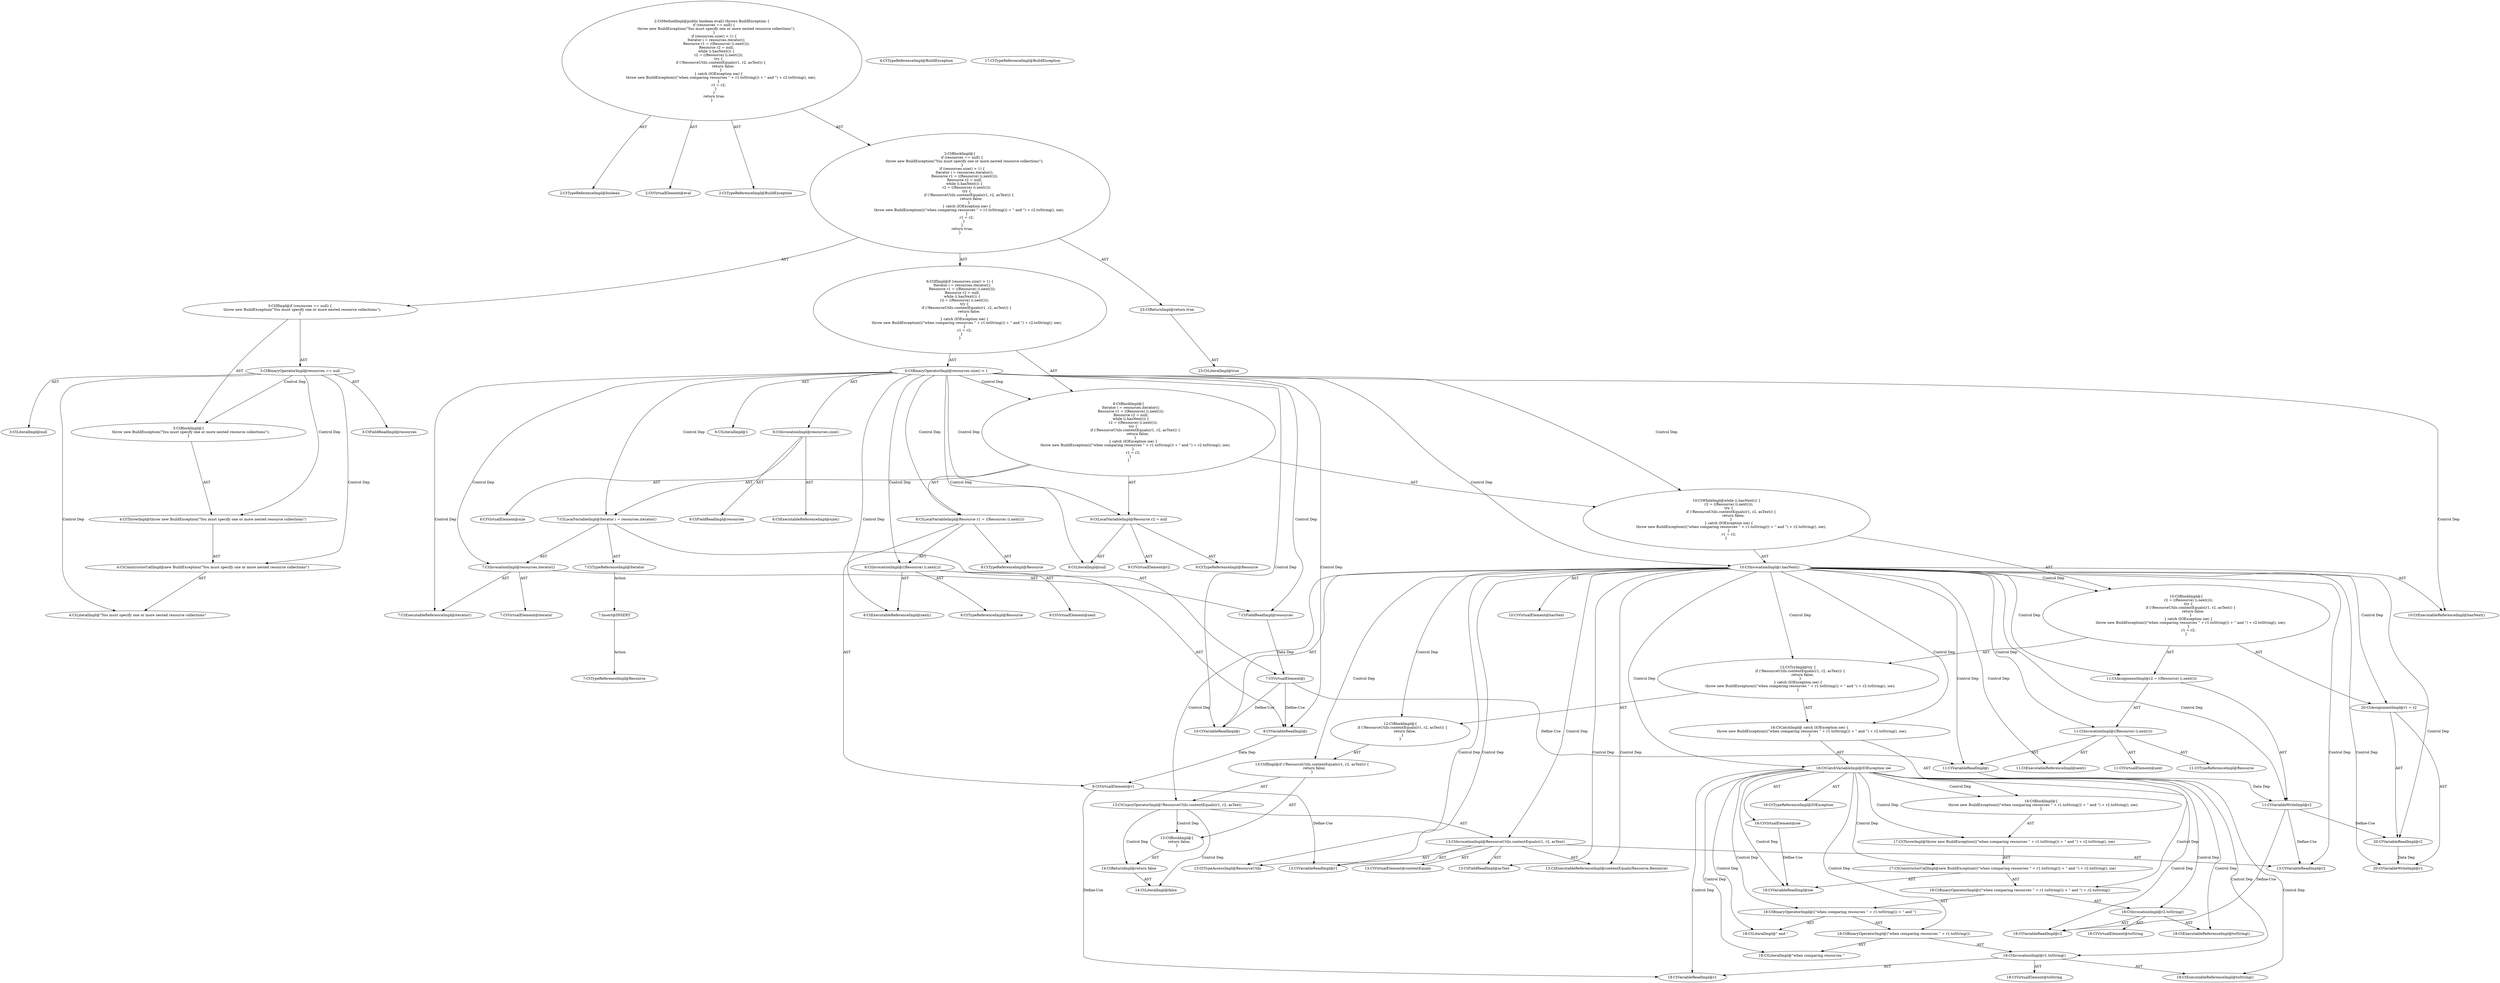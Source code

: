 digraph "eval#?" {
0 [label="2:CtTypeReferenceImpl@boolean" shape=ellipse]
1 [label="2:CtVirtualElement@eval" shape=ellipse]
2 [label="2:CtTypeReferenceImpl@BuildException" shape=ellipse]
3 [label="3:CtFieldReadImpl@resources" shape=ellipse]
4 [label="3:CtLiteralImpl@null" shape=ellipse]
5 [label="3:CtBinaryOperatorImpl@resources == null" shape=ellipse]
6 [label="4:CtTypeReferenceImpl@BuildException" shape=ellipse]
7 [label="4:CtLiteralImpl@\"You must specify one or more nested resource collections\"" shape=ellipse]
8 [label="4:CtConstructorCallImpl@new BuildException(\"You must specify one or more nested resource collections\")" shape=ellipse]
9 [label="4:CtThrowImpl@throw new BuildException(\"You must specify one or more nested resource collections\")" shape=ellipse]
10 [label="3:CtBlockImpl@\{
    throw new BuildException(\"You must specify one or more nested resource collections\");
\}" shape=ellipse]
11 [label="3:CtIfImpl@if (resources == null) \{
    throw new BuildException(\"You must specify one or more nested resource collections\");
\}" shape=ellipse]
12 [label="6:CtExecutableReferenceImpl@size()" shape=ellipse]
13 [label="6:CtVirtualElement@size" shape=ellipse]
14 [label="6:CtFieldReadImpl@resources" shape=ellipse]
15 [label="6:CtInvocationImpl@resources.size()" shape=ellipse]
16 [label="6:CtLiteralImpl@1" shape=ellipse]
17 [label="6:CtBinaryOperatorImpl@resources.size() > 1" shape=ellipse]
18 [label="7:CtTypeReferenceImpl@Iterator" shape=ellipse]
19 [label="7:CtExecutableReferenceImpl@iterator()" shape=ellipse]
20 [label="7:CtVirtualElement@iterator" shape=ellipse]
21 [label="7:CtFieldReadImpl@resources" shape=ellipse]
22 [label="7:CtInvocationImpl@resources.iterator()" shape=ellipse]
23 [label="7:CtVirtualElement@i" shape=ellipse]
24 [label="7:CtLocalVariableImpl@Iterator i = resources.iterator()" shape=ellipse]
25 [label="8:CtTypeReferenceImpl@Resource" shape=ellipse]
26 [label="8:CtExecutableReferenceImpl@next()" shape=ellipse]
27 [label="8:CtVirtualElement@next" shape=ellipse]
28 [label="8:CtVariableReadImpl@i" shape=ellipse]
29 [label="8:CtInvocationImpl@((Resource) (i.next()))" shape=ellipse]
30 [label="8:CtTypeReferenceImpl@Resource" shape=ellipse]
31 [label="8:CtVirtualElement@r1" shape=ellipse]
32 [label="8:CtLocalVariableImpl@Resource r1 = ((Resource) (i.next()))" shape=ellipse]
33 [label="9:CtTypeReferenceImpl@Resource" shape=ellipse]
34 [label="9:CtLiteralImpl@null" shape=ellipse]
35 [label="9:CtVirtualElement@r2" shape=ellipse]
36 [label="9:CtLocalVariableImpl@Resource r2 = null" shape=ellipse]
37 [label="10:CtExecutableReferenceImpl@hasNext()" shape=ellipse]
38 [label="10:CtVirtualElement@hasNext" shape=ellipse]
39 [label="10:CtVariableReadImpl@i" shape=ellipse]
40 [label="10:CtInvocationImpl@i.hasNext()" shape=ellipse]
41 [label="11:CtVariableWriteImpl@r2" shape=ellipse]
42 [label="11:CtExecutableReferenceImpl@next()" shape=ellipse]
43 [label="11:CtVirtualElement@next" shape=ellipse]
44 [label="11:CtVariableReadImpl@i" shape=ellipse]
45 [label="11:CtInvocationImpl@((Resource) (i.next()))" shape=ellipse]
46 [label="11:CtTypeReferenceImpl@Resource" shape=ellipse]
47 [label="11:CtAssignmentImpl@r2 = ((Resource) (i.next()))" shape=ellipse]
48 [label="13:CtExecutableReferenceImpl@contentEquals(Resource,Resource)" shape=ellipse]
49 [label="13:CtVirtualElement@contentEquals" shape=ellipse]
50 [label="13:CtTypeAccessImpl@ResourceUtils" shape=ellipse]
51 [label="13:CtVariableReadImpl@r1" shape=ellipse]
52 [label="13:CtVariableReadImpl@r2" shape=ellipse]
53 [label="13:CtFieldReadImpl@asText" shape=ellipse]
54 [label="13:CtInvocationImpl@ResourceUtils.contentEquals(r1, r2, asText)" shape=ellipse]
55 [label="13:CtUnaryOperatorImpl@!ResourceUtils.contentEquals(r1, r2, asText)" shape=ellipse]
56 [label="14:CtLiteralImpl@false" shape=ellipse]
57 [label="14:CtReturnImpl@return false" shape=ellipse]
58 [label="13:CtBlockImpl@\{
    return false;
\}" shape=ellipse]
59 [label="13:CtIfImpl@if (!ResourceUtils.contentEquals(r1, r2, asText)) \{
    return false;
\}" shape=ellipse]
60 [label="12:CtBlockImpl@\{
    if (!ResourceUtils.contentEquals(r1, r2, asText)) \{
        return false;
    \}
\}" shape=ellipse]
61 [label="16:CtVirtualElement@ioe" shape=ellipse]
62 [label="16:CtTypeReferenceImpl@IOException" shape=ellipse]
63 [label="16:CtCatchVariableImpl@IOException ioe" shape=ellipse]
64 [label="17:CtTypeReferenceImpl@BuildException" shape=ellipse]
65 [label="18:CtLiteralImpl@\"when comparing resources \"" shape=ellipse]
66 [label="18:CtExecutableReferenceImpl@toString()" shape=ellipse]
67 [label="18:CtVirtualElement@toString" shape=ellipse]
68 [label="18:CtVariableReadImpl@r1" shape=ellipse]
69 [label="18:CtInvocationImpl@r1.toString()" shape=ellipse]
70 [label="18:CtBinaryOperatorImpl@(\"when comparing resources \" + r1.toString())" shape=ellipse]
71 [label="18:CtLiteralImpl@\" and \"" shape=ellipse]
72 [label="18:CtBinaryOperatorImpl@((\"when comparing resources \" + r1.toString()) + \" and \")" shape=ellipse]
73 [label="18:CtExecutableReferenceImpl@toString()" shape=ellipse]
74 [label="18:CtVirtualElement@toString" shape=ellipse]
75 [label="18:CtVariableReadImpl@r2" shape=ellipse]
76 [label="18:CtInvocationImpl@r2.toString()" shape=ellipse]
77 [label="18:CtBinaryOperatorImpl@((\"when comparing resources \" + r1.toString()) + \" and \") + r2.toString()" shape=ellipse]
78 [label="18:CtVariableReadImpl@ioe" shape=ellipse]
79 [label="17:CtConstructorCallImpl@new BuildException(((\"when comparing resources \" + r1.toString()) + \" and \") + r2.toString(), ioe)" shape=ellipse]
80 [label="17:CtThrowImpl@throw new BuildException(((\"when comparing resources \" + r1.toString()) + \" and \") + r2.toString(), ioe)" shape=ellipse]
81 [label="16:CtBlockImpl@\{
    throw new BuildException(((\"when comparing resources \" + r1.toString()) + \" and \") + r2.toString(), ioe);
\}" shape=ellipse]
82 [label="16:CtCatchImpl@ catch (IOException ioe) \{
    throw new BuildException(((\"when comparing resources \" + r1.toString()) + \" and \") + r2.toString(), ioe);
\}" shape=ellipse]
83 [label="12:CtTryImpl@try \{
    if (!ResourceUtils.contentEquals(r1, r2, asText)) \{
        return false;
    \}
\} catch (IOException ioe) \{
    throw new BuildException(((\"when comparing resources \" + r1.toString()) + \" and \") + r2.toString(), ioe);
\}" shape=ellipse]
84 [label="20:CtVariableWriteImpl@r1" shape=ellipse]
85 [label="20:CtVariableReadImpl@r2" shape=ellipse]
86 [label="20:CtAssignmentImpl@r1 = r2" shape=ellipse]
87 [label="10:CtBlockImpl@\{
    r2 = ((Resource) (i.next()));
    try \{
        if (!ResourceUtils.contentEquals(r1, r2, asText)) \{
            return false;
        \}
    \} catch (IOException ioe) \{
        throw new BuildException(((\"when comparing resources \" + r1.toString()) + \" and \") + r2.toString(), ioe);
    \}
    r1 = r2;
\}" shape=ellipse]
88 [label="10:CtWhileImpl@while (i.hasNext()) \{
    r2 = ((Resource) (i.next()));
    try \{
        if (!ResourceUtils.contentEquals(r1, r2, asText)) \{
            return false;
        \}
    \} catch (IOException ioe) \{
        throw new BuildException(((\"when comparing resources \" + r1.toString()) + \" and \") + r2.toString(), ioe);
    \}
    r1 = r2;
\} " shape=ellipse]
89 [label="6:CtBlockImpl@\{
    Iterator i = resources.iterator();
    Resource r1 = ((Resource) (i.next()));
    Resource r2 = null;
    while (i.hasNext()) \{
        r2 = ((Resource) (i.next()));
        try \{
            if (!ResourceUtils.contentEquals(r1, r2, asText)) \{
                return false;
            \}
        \} catch (IOException ioe) \{
            throw new BuildException(((\"when comparing resources \" + r1.toString()) + \" and \") + r2.toString(), ioe);
        \}
        r1 = r2;
    \} 
\}" shape=ellipse]
90 [label="6:CtIfImpl@if (resources.size() > 1) \{
    Iterator i = resources.iterator();
    Resource r1 = ((Resource) (i.next()));
    Resource r2 = null;
    while (i.hasNext()) \{
        r2 = ((Resource) (i.next()));
        try \{
            if (!ResourceUtils.contentEquals(r1, r2, asText)) \{
                return false;
            \}
        \} catch (IOException ioe) \{
            throw new BuildException(((\"when comparing resources \" + r1.toString()) + \" and \") + r2.toString(), ioe);
        \}
        r1 = r2;
    \} 
\}" shape=ellipse]
91 [label="23:CtLiteralImpl@true" shape=ellipse]
92 [label="23:CtReturnImpl@return true" shape=ellipse]
93 [label="2:CtBlockImpl@\{
    if (resources == null) \{
        throw new BuildException(\"You must specify one or more nested resource collections\");
    \}
    if (resources.size() > 1) \{
        Iterator i = resources.iterator();
        Resource r1 = ((Resource) (i.next()));
        Resource r2 = null;
        while (i.hasNext()) \{
            r2 = ((Resource) (i.next()));
            try \{
                if (!ResourceUtils.contentEquals(r1, r2, asText)) \{
                    return false;
                \}
            \} catch (IOException ioe) \{
                throw new BuildException(((\"when comparing resources \" + r1.toString()) + \" and \") + r2.toString(), ioe);
            \}
            r1 = r2;
        \} 
    \}
    return true;
\}" shape=ellipse]
94 [label="2:CtMethodImpl@public boolean eval() throws BuildException \{
    if (resources == null) \{
        throw new BuildException(\"You must specify one or more nested resource collections\");
    \}
    if (resources.size() > 1) \{
        Iterator i = resources.iterator();
        Resource r1 = ((Resource) (i.next()));
        Resource r2 = null;
        while (i.hasNext()) \{
            r2 = ((Resource) (i.next()));
            try \{
                if (!ResourceUtils.contentEquals(r1, r2, asText)) \{
                    return false;
                \}
            \} catch (IOException ioe) \{
                throw new BuildException(((\"when comparing resources \" + r1.toString()) + \" and \") + r2.toString(), ioe);
            \}
            r1 = r2;
        \} 
    \}
    return true;
\}" shape=ellipse]
95 [label="7:Insert@INSERT" shape=ellipse]
96 [label="7:CtTypeReferenceImpl@Resource" shape=ellipse]
5 -> 3 [label="AST"];
5 -> 4 [label="AST"];
5 -> 10 [label="Control Dep"];
5 -> 9 [label="Control Dep"];
5 -> 8 [label="Control Dep"];
5 -> 7 [label="Control Dep"];
8 -> 7 [label="AST"];
9 -> 8 [label="AST"];
10 -> 9 [label="AST"];
11 -> 5 [label="AST"];
11 -> 10 [label="AST"];
15 -> 13 [label="AST"];
15 -> 14 [label="AST"];
15 -> 12 [label="AST"];
17 -> 15 [label="AST"];
17 -> 16 [label="AST"];
17 -> 89 [label="Control Dep"];
17 -> 24 [label="Control Dep"];
17 -> 22 [label="Control Dep"];
17 -> 19 [label="Control Dep"];
17 -> 21 [label="Control Dep"];
17 -> 32 [label="Control Dep"];
17 -> 29 [label="Control Dep"];
17 -> 26 [label="Control Dep"];
17 -> 28 [label="Control Dep"];
17 -> 36 [label="Control Dep"];
17 -> 34 [label="Control Dep"];
17 -> 88 [label="Control Dep"];
17 -> 40 [label="Control Dep"];
17 -> 37 [label="Control Dep"];
17 -> 39 [label="Control Dep"];
18 -> 95 [label="Action"];
21 -> 23 [label="Data Dep"];
22 -> 20 [label="AST"];
22 -> 21 [label="AST"];
22 -> 19 [label="AST"];
23 -> 28 [label="Define-Use"];
23 -> 39 [label="Define-Use"];
23 -> 44 [label="Define-Use"];
24 -> 23 [label="AST"];
24 -> 18 [label="AST"];
24 -> 22 [label="AST"];
28 -> 31 [label="Data Dep"];
29 -> 27 [label="AST"];
29 -> 30 [label="AST"];
29 -> 28 [label="AST"];
29 -> 26 [label="AST"];
31 -> 51 [label="Define-Use"];
31 -> 68 [label="Define-Use"];
32 -> 31 [label="AST"];
32 -> 25 [label="AST"];
32 -> 29 [label="AST"];
36 -> 35 [label="AST"];
36 -> 33 [label="AST"];
36 -> 34 [label="AST"];
40 -> 38 [label="AST"];
40 -> 39 [label="AST"];
40 -> 37 [label="AST"];
40 -> 87 [label="Control Dep"];
40 -> 47 [label="Control Dep"];
40 -> 41 [label="Control Dep"];
40 -> 45 [label="Control Dep"];
40 -> 42 [label="Control Dep"];
40 -> 44 [label="Control Dep"];
40 -> 83 [label="Control Dep"];
40 -> 60 [label="Control Dep"];
40 -> 59 [label="Control Dep"];
40 -> 55 [label="Control Dep"];
40 -> 54 [label="Control Dep"];
40 -> 48 [label="Control Dep"];
40 -> 50 [label="Control Dep"];
40 -> 51 [label="Control Dep"];
40 -> 52 [label="Control Dep"];
40 -> 53 [label="Control Dep"];
40 -> 82 [label="Control Dep"];
40 -> 63 [label="Control Dep"];
40 -> 86 [label="Control Dep"];
40 -> 84 [label="Control Dep"];
40 -> 85 [label="Control Dep"];
41 -> 52 [label="Define-Use"];
41 -> 75 [label="Define-Use"];
41 -> 85 [label="Define-Use"];
44 -> 41 [label="Data Dep"];
45 -> 43 [label="AST"];
45 -> 46 [label="AST"];
45 -> 44 [label="AST"];
45 -> 42 [label="AST"];
47 -> 41 [label="AST"];
47 -> 45 [label="AST"];
54 -> 49 [label="AST"];
54 -> 50 [label="AST"];
54 -> 48 [label="AST"];
54 -> 51 [label="AST"];
54 -> 52 [label="AST"];
54 -> 53 [label="AST"];
55 -> 54 [label="AST"];
55 -> 58 [label="Control Dep"];
55 -> 57 [label="Control Dep"];
55 -> 56 [label="Control Dep"];
57 -> 56 [label="AST"];
58 -> 57 [label="AST"];
59 -> 55 [label="AST"];
59 -> 58 [label="AST"];
60 -> 59 [label="AST"];
61 -> 78 [label="Define-Use"];
63 -> 61 [label="AST"];
63 -> 62 [label="AST"];
63 -> 81 [label="Control Dep"];
63 -> 80 [label="Control Dep"];
63 -> 79 [label="Control Dep"];
63 -> 77 [label="Control Dep"];
63 -> 72 [label="Control Dep"];
63 -> 70 [label="Control Dep"];
63 -> 65 [label="Control Dep"];
63 -> 69 [label="Control Dep"];
63 -> 66 [label="Control Dep"];
63 -> 68 [label="Control Dep"];
63 -> 71 [label="Control Dep"];
63 -> 76 [label="Control Dep"];
63 -> 73 [label="Control Dep"];
63 -> 75 [label="Control Dep"];
63 -> 78 [label="Control Dep"];
69 -> 67 [label="AST"];
69 -> 68 [label="AST"];
69 -> 66 [label="AST"];
70 -> 65 [label="AST"];
70 -> 69 [label="AST"];
72 -> 70 [label="AST"];
72 -> 71 [label="AST"];
76 -> 74 [label="AST"];
76 -> 75 [label="AST"];
76 -> 73 [label="AST"];
77 -> 72 [label="AST"];
77 -> 76 [label="AST"];
79 -> 77 [label="AST"];
79 -> 78 [label="AST"];
80 -> 79 [label="AST"];
81 -> 80 [label="AST"];
82 -> 63 [label="AST"];
82 -> 81 [label="AST"];
83 -> 60 [label="AST"];
83 -> 82 [label="AST"];
85 -> 84 [label="Data Dep"];
86 -> 84 [label="AST"];
86 -> 85 [label="AST"];
87 -> 47 [label="AST"];
87 -> 83 [label="AST"];
87 -> 86 [label="AST"];
88 -> 40 [label="AST"];
88 -> 87 [label="AST"];
89 -> 24 [label="AST"];
89 -> 32 [label="AST"];
89 -> 36 [label="AST"];
89 -> 88 [label="AST"];
90 -> 17 [label="AST"];
90 -> 89 [label="AST"];
92 -> 91 [label="AST"];
93 -> 11 [label="AST"];
93 -> 90 [label="AST"];
93 -> 92 [label="AST"];
94 -> 1 [label="AST"];
94 -> 0 [label="AST"];
94 -> 2 [label="AST"];
94 -> 93 [label="AST"];
95 -> 96 [label="Action"];
}